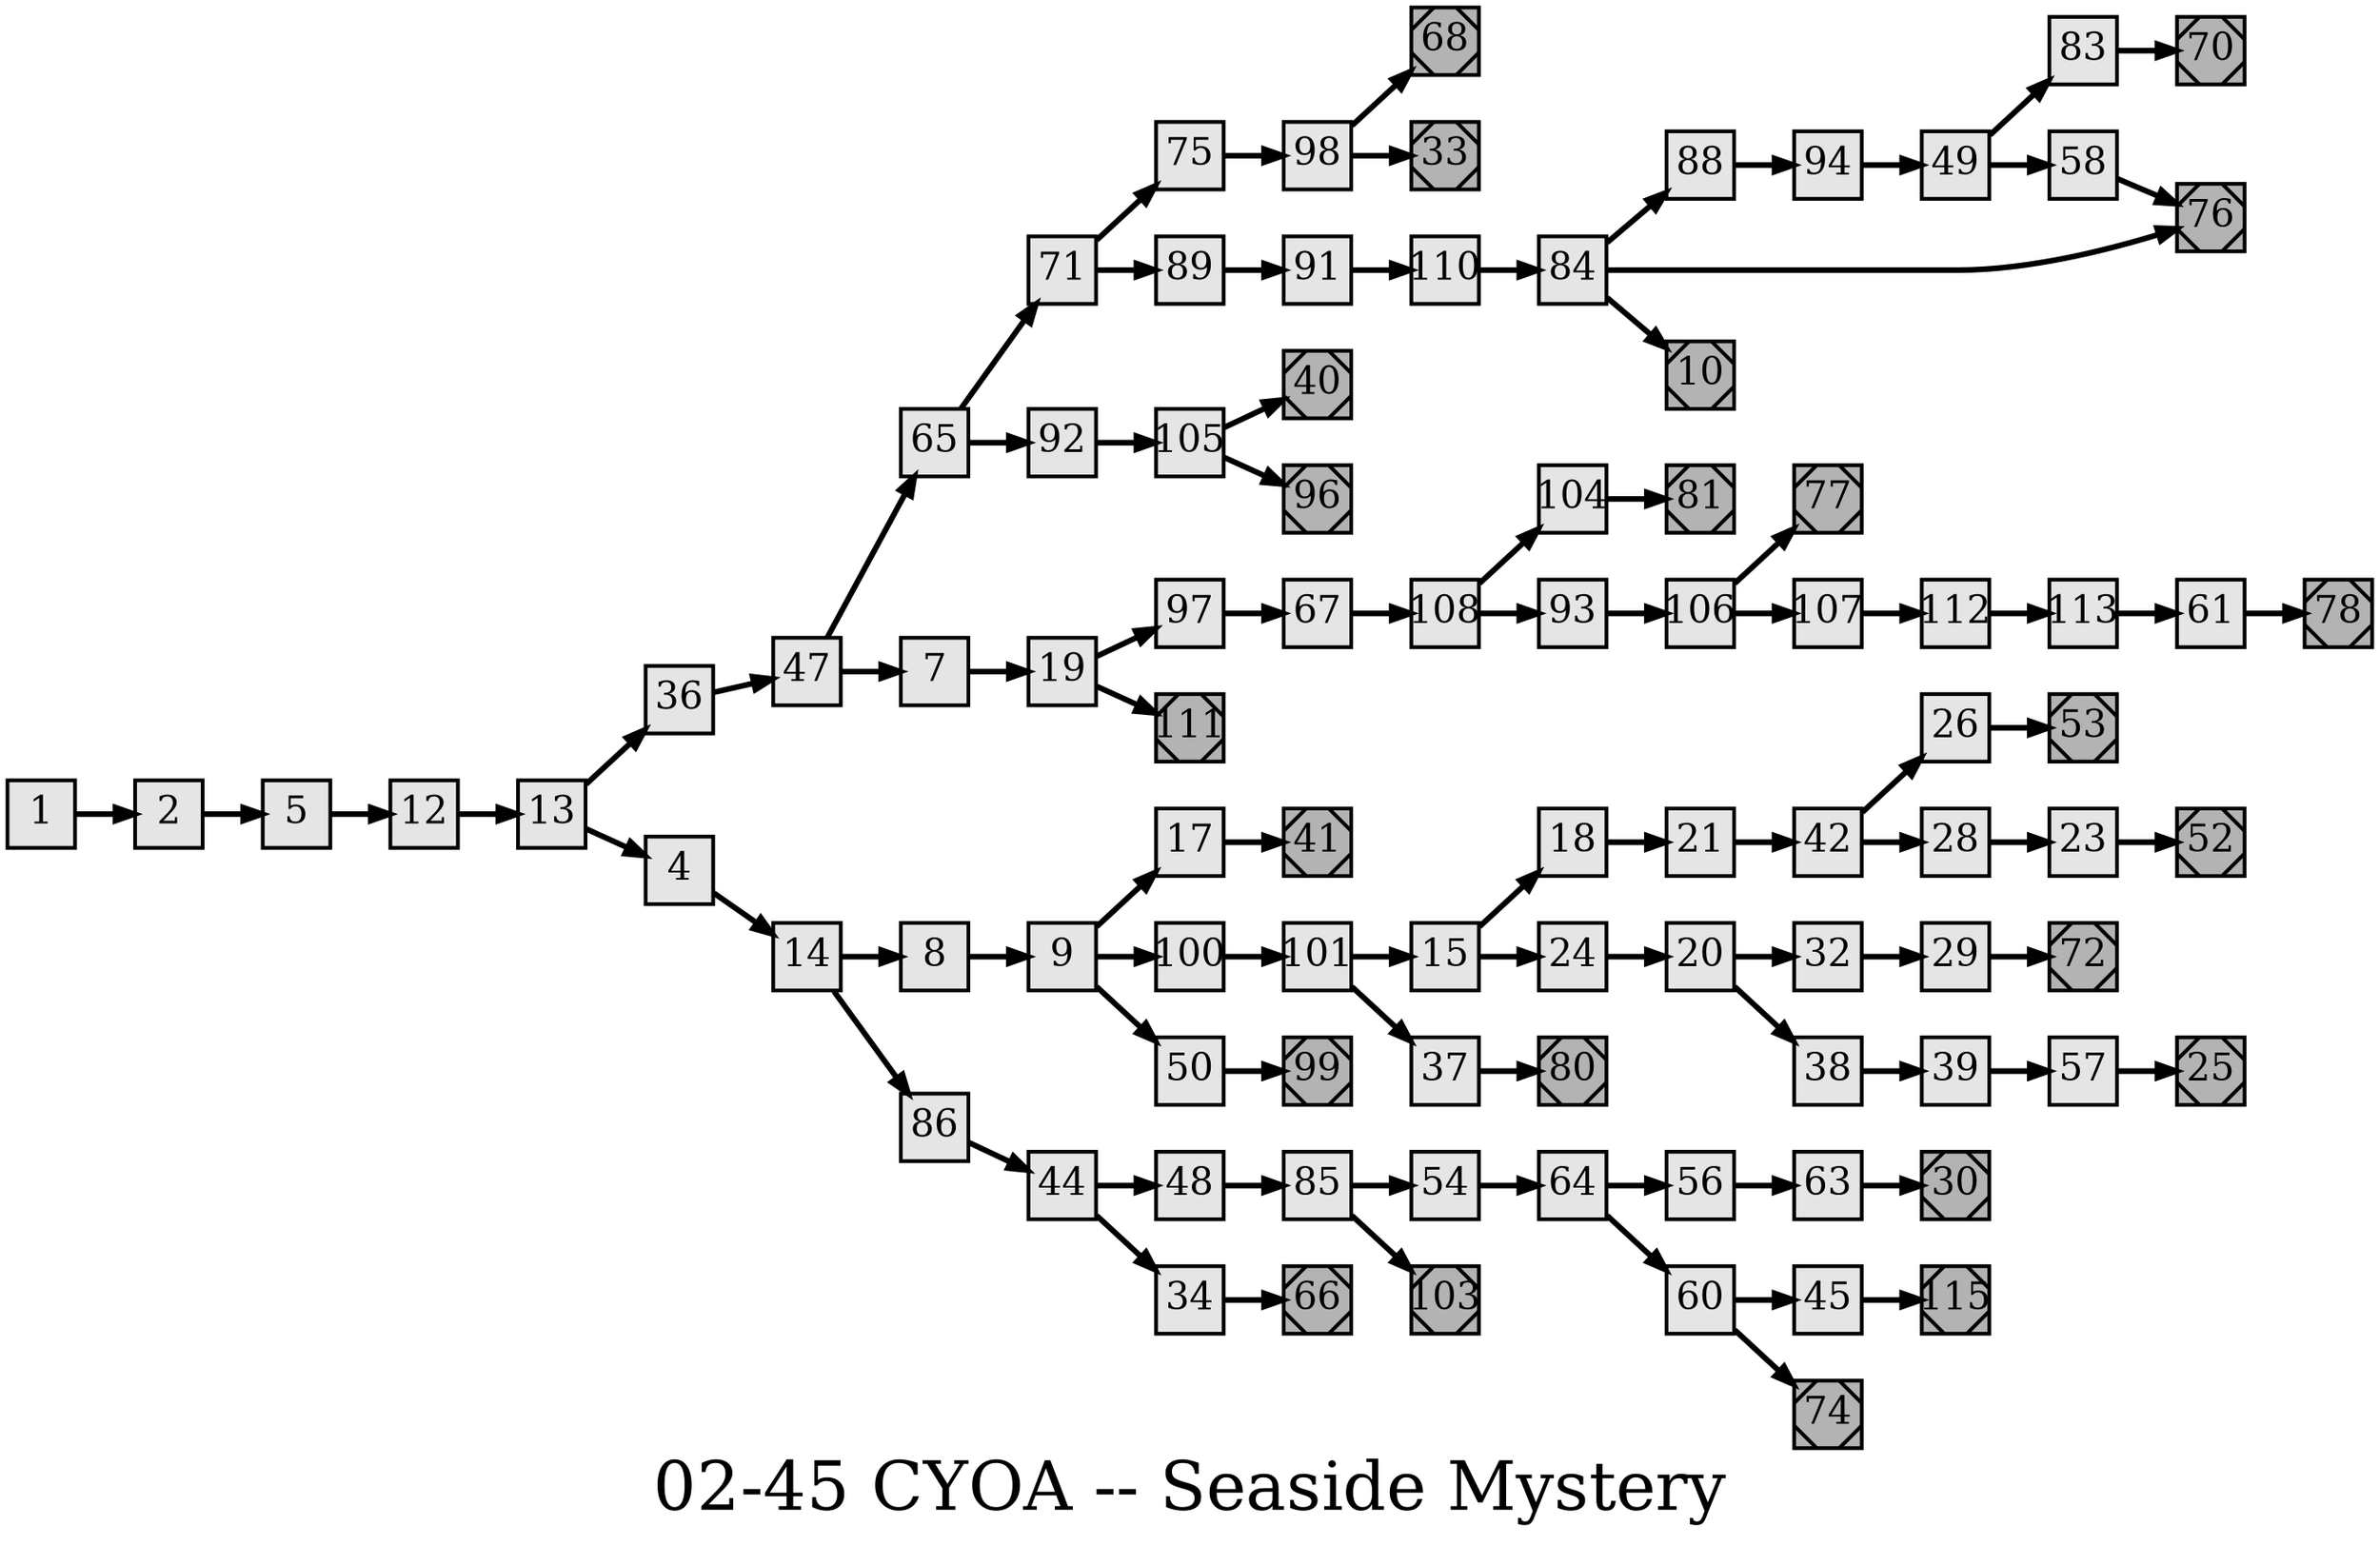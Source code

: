 digraph g{
  graph [ label="02-45 CYOA -- Seaside Mystery" rankdir=LR, ordering=out, fontsize=36, nodesep="0.35", ranksep="0.45"];
  node  [shape=rect, penwidth=2, fontsize=20, style=filled, fillcolor=grey90, margin="0,0", labelfloat=true, regular=true, fixedsize=true];
  edge  [labelfloat=true, penwidth=3, fontsize=12];
  // ---;
  // group  : Katz;
  // id     : 02-45;
  // gbid   : 489;
  // series : CYOA;
  // title  : Seaside Mystery;
  // author : Ann Hodgman;
  // credit:;
  // - name : Cindy Lam;
  // role : encoder;
  // date : 2018-04-27;
  // render:;
  // - name   : small;
  // styles : gvStyles.txt;
  // engine : dot;
  // comment: >;
  
  // ---;
  
  // From | To | Label;
  
  1 -> 2;
  2 -> 5;
  4 -> 14;
  5 -> 12;
  7 -> 19;
  8 -> 9;
  9 -> 17;
  9 -> 100;
  9 -> 50;
  10	[ xlabel="E", shape=Msquare, fontsize=20, fillcolor=grey70, xlabel="" ];
  12 -> 13;
  13 -> 36;
  13 -> 4;
  14 -> 8;
  14 -> 86;
  15 -> 18;
  15 -> 24;
  17 -> 41;
  18 -> 21;
  19 -> 97;
  19 -> 111;
  20 -> 32;
  20 -> 38;
  21 -> 42;
  23 -> 52;
  24 -> 20;
  25	[ xlabel="E", shape=Msquare, fontsize=20, fillcolor=grey70, xlabel="" ];
  26 -> 53;
  28 -> 23;
  29 -> 72;
  30	[ xlabel="E", shape=Msquare, fontsize=20, fillcolor=grey70, xlabel="" ];
  32 -> 29;
  33	[ xlabel="E", shape=Msquare, fontsize=20, fillcolor=grey70, xlabel="" ];
  34 -> 66;
  36 -> 47;
  37 -> 80;
  38 -> 39;
  39 -> 57;
  40	[ xlabel="E", shape=Msquare, fontsize=20, fillcolor=grey70, xlabel="" ];
  41	[ xlabel="E", shape=Msquare, fontsize=20, fillcolor=grey70, xlabel="" ];
  42 -> 26;
  42 -> 28;
  44 -> 48;
  44 -> 34;
  45 -> 115;
  47 -> 65;
  47 -> 7;
  48 -> 85;
  49 -> 83;
  49 -> 58;
  50 -> 99;
  52	[ xlabel="E", shape=Msquare, fontsize=20, fillcolor=grey70, xlabel="" ];
  53	[ xlabel="E", shape=Msquare, fontsize=20, fillcolor=grey70, xlabel="" ];
  54 -> 64;
  56 -> 63;
  57 -> 25;
  58 -> 76;
  60 -> 45;
  60 -> 74;
  61 -> 78;
  63 -> 30;
  64 -> 56;
  64 -> 60;
  65 -> 71;
  65 -> 92;
  66	[ xlabel="E", shape=Msquare, fontsize=20, fillcolor=grey70, xlabel="" ];
  67 -> 108;
  68	[ xlabel="E", shape=Msquare, fontsize=20, fillcolor=grey70, xlabel="" ];
  70	[ xlabel="E", shape=Msquare, fontsize=20, fillcolor=grey70, xlabel="" ];
  71 -> 75;
  71 -> 89;
  72	[ xlabel="E", shape=Msquare, fontsize=20, fillcolor=grey70, xlabel="" ];
  74	[ xlabel="E", shape=Msquare, fontsize=20, fillcolor=grey70, xlabel="" ];
  75 -> 98;
  76	[ xlabel="E", shape=Msquare, fontsize=20, fillcolor=grey70, xlabel="" ];
  77	[ xlabel="E", shape=Msquare, fontsize=20, fillcolor=grey70, xlabel="" ];
  78	[ xlabel="E", shape=Msquare, fontsize=20, fillcolor=grey70, xlabel="" ];
  80	[ xlabel="E", shape=Msquare, fontsize=20, fillcolor=grey70, xlabel="" ];
  81	[ xlabel="E", shape=Msquare, fontsize=20, fillcolor=grey70, xlabel="" ];
  83 -> 70;
  84 -> 88;
  84 -> 76;
  84 -> 10;
  85 -> 54;
  85 -> 103;
  86 -> 44;
  88 -> 94;
  89 -> 91;
  91 -> 110;
  92 -> 105;
  93 -> 106;
  94 -> 49;
  96	[ xlabel="E", shape=Msquare, fontsize=20, fillcolor=grey70, xlabel="" ];
  97 -> 67;
  98 -> 68;
  98 -> 33;
  99	[ xlabel="E", shape=Msquare, fontsize=20, fillcolor=grey70, xlabel="" ];
  100 -> 101;
  101 -> 15;
  101 -> 37;
  103	[ xlabel="E", shape=Msquare, fontsize=20, fillcolor=grey70, xlabel="" ];
  104 -> 81;
  105 -> 40;
  105 -> 96;
  106 -> 77;
  106 -> 107;
  107 -> 112;
  108 -> 104;
  108 -> 93;
  110 -> 84;
  111	[ xlabel="E", shape=Msquare, fontsize=20, fillcolor=grey70, xlabel="" ];
  112 -> 113;
  113 -> 61;
  115	[ xlabel="E", shape=Msquare, fontsize=20, fillcolor=grey70, xlabel="" ];

  // Illustrations;
  
  2	[ xlabel="ILL", image="illustration-full.png", xlabel="" ];
  7	[ xlabel="ILL", image="illustration-full.png", xlabel="" ];
  10	[ xlabel="ILL", image="illustration-full.png", xlabel="" ];
  17	[ xlabel="ILL", image="illustration-full.png", xlabel="" ];
  23	[ xlabel="ILL", image="illustration-full.png", xlabel="" ];
  26	[ xlabel="ILL", image="illustration-full.png", xlabel="" ];
  30	[ xlabel="ILL", image="illustration-full.png", xlabel="" ];
  34	[ xlabel="ILL", image="illustration-full.png", xlabel="" ];
  42	[ xlabel="ILL", image="illustration-full.png", xlabel="" ];
  47	[ xlabel="ILL", image="illustration-full.png", xlabel="" ];
  50	[ xlabel="ILL", image="illustration-full.png", xlabel="" ];
  54	[ xlabel="ILL", image="illustration-full.png", xlabel="" ];
  57	[ xlabel="ILL", image="illustration-full.png", xlabel="" ];
  63	[ xlabel="ILL", image="illustration-full.png", xlabel="" ];
  68	[ xlabel="ILL", image="illustration-full.png", xlabel="" ];
  72	[ xlabel="ILL", image="illustration-full.png", xlabel="" ];
  78	[ xlabel="ILL", image="illustration-full.png", xlabel="" ];
  83	[ xlabel="ILL", image="illustration-full.png", xlabel="" ];
  86	[ xlabel="ILL", image="illustration-full.png", xlabel="" ];
  91	[ xlabel="ILL", image="illustration-full.png", xlabel="" ];
  94	[ xlabel="ILL", image="illustration-full.png", xlabel="" ];
  103	[ xlabel="ILL", image="illustration-full.png", xlabel="" ];
  108	[ xlabel="ILL", image="illustration-full.png", xlabel="" ];
  115	[ xlabel="ILL", image="illustration-full.png", xlabel="" ];
}

